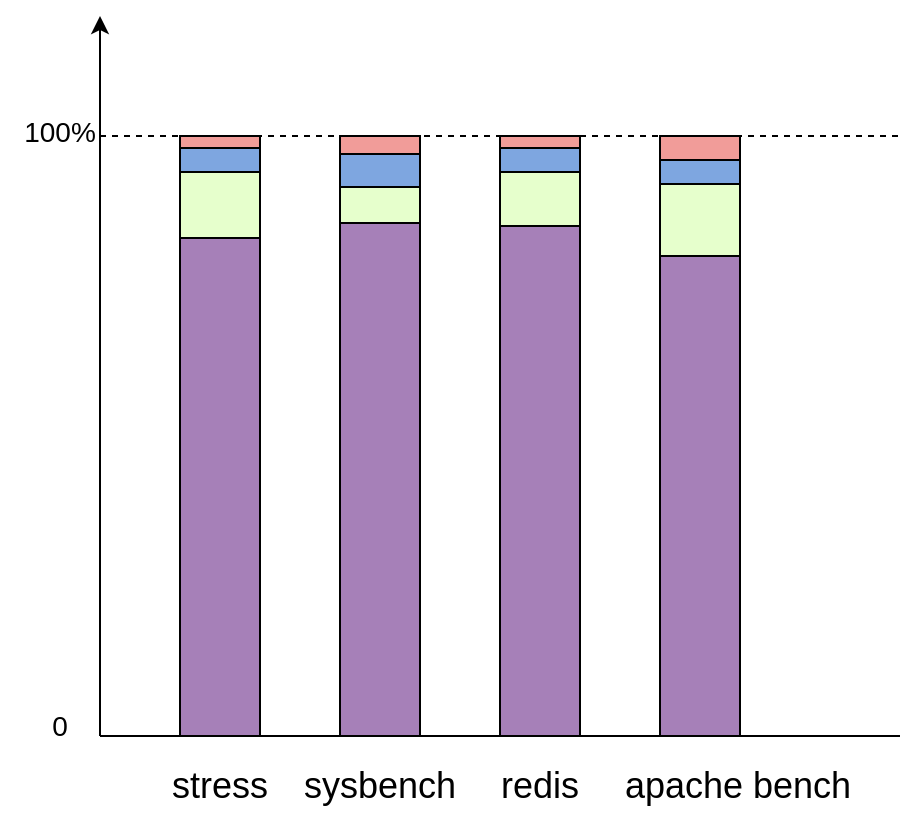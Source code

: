 <mxfile version="18.1.3" type="github">
  <diagram id="1aKr8FkeWFeVxyVzwFZU" name="Page-1">
    <mxGraphModel dx="1038" dy="579" grid="1" gridSize="10" guides="1" tooltips="1" connect="1" arrows="1" fold="1" page="1" pageScale="1" pageWidth="827" pageHeight="1169" math="0" shadow="0">
      <root>
        <mxCell id="0" />
        <mxCell id="1" parent="0" />
        <mxCell id="svCLZ-7mLVRAdpEUhrlE-1" value="" style="endArrow=classic;html=1;rounded=0;" edge="1" parent="1">
          <mxGeometry width="50" height="50" relative="1" as="geometry">
            <mxPoint x="160" y="400" as="sourcePoint" />
            <mxPoint x="160" y="40" as="targetPoint" />
          </mxGeometry>
        </mxCell>
        <mxCell id="svCLZ-7mLVRAdpEUhrlE-2" value="" style="endArrow=none;html=1;rounded=0;" edge="1" parent="1">
          <mxGeometry width="50" height="50" relative="1" as="geometry">
            <mxPoint x="160" y="400" as="sourcePoint" />
            <mxPoint x="560" y="400" as="targetPoint" />
          </mxGeometry>
        </mxCell>
        <mxCell id="svCLZ-7mLVRAdpEUhrlE-3" value="" style="endArrow=none;dashed=1;html=1;rounded=0;" edge="1" parent="1">
          <mxGeometry width="50" height="50" relative="1" as="geometry">
            <mxPoint x="160" y="100" as="sourcePoint" />
            <mxPoint x="560" y="100" as="targetPoint" />
          </mxGeometry>
        </mxCell>
        <mxCell id="svCLZ-7mLVRAdpEUhrlE-4" value="" style="rounded=0;whiteSpace=wrap;html=1;fillColor=#A680B8;" vertex="1" parent="1">
          <mxGeometry x="200" y="151" width="40" height="249" as="geometry" />
        </mxCell>
        <mxCell id="svCLZ-7mLVRAdpEUhrlE-5" value="" style="rounded=0;whiteSpace=wrap;html=1;fillColor=#A680B8;" vertex="1" parent="1">
          <mxGeometry x="280" y="139" width="40" height="261" as="geometry" />
        </mxCell>
        <mxCell id="svCLZ-7mLVRAdpEUhrlE-6" value="&lt;font style=&quot;font-size: 18px;&quot;&gt;stress&lt;/font&gt;" style="text;html=1;strokeColor=none;fillColor=none;align=center;verticalAlign=middle;whiteSpace=wrap;rounded=0;" vertex="1" parent="1">
          <mxGeometry x="190" y="410" width="60" height="30" as="geometry" />
        </mxCell>
        <mxCell id="svCLZ-7mLVRAdpEUhrlE-7" value="" style="rounded=0;whiteSpace=wrap;html=1;fontSize=18;fillColor=#E6FFCC;" vertex="1" parent="1">
          <mxGeometry x="200" y="118" width="40" height="33" as="geometry" />
        </mxCell>
        <mxCell id="svCLZ-7mLVRAdpEUhrlE-8" value="" style="rounded=0;whiteSpace=wrap;html=1;fontSize=18;fillColor=#7EA6E0;" vertex="1" parent="1">
          <mxGeometry x="200" y="106" width="40" height="12" as="geometry" />
        </mxCell>
        <mxCell id="svCLZ-7mLVRAdpEUhrlE-9" value="" style="rounded=0;whiteSpace=wrap;html=1;fontSize=18;fillColor=#F19C99;" vertex="1" parent="1">
          <mxGeometry x="200" y="100" width="40" height="6" as="geometry" />
        </mxCell>
        <mxCell id="svCLZ-7mLVRAdpEUhrlE-11" value="sysbench" style="text;html=1;strokeColor=none;fillColor=none;align=center;verticalAlign=middle;whiteSpace=wrap;rounded=0;fontSize=18;" vertex="1" parent="1">
          <mxGeometry x="270" y="410" width="60" height="30" as="geometry" />
        </mxCell>
        <mxCell id="svCLZ-7mLVRAdpEUhrlE-12" value="" style="rounded=0;whiteSpace=wrap;html=1;fontSize=18;fillColor=#7EA6E0;" vertex="1" parent="1">
          <mxGeometry x="280" y="109" width="40" height="18" as="geometry" />
        </mxCell>
        <mxCell id="svCLZ-7mLVRAdpEUhrlE-13" value="" style="rounded=0;whiteSpace=wrap;html=1;fontSize=18;fillColor=#E6FFCC;" vertex="1" parent="1">
          <mxGeometry x="280" y="125.5" width="40" height="18" as="geometry" />
        </mxCell>
        <mxCell id="svCLZ-7mLVRAdpEUhrlE-15" value="" style="rounded=0;whiteSpace=wrap;html=1;fontSize=18;fillColor=#F19C99;" vertex="1" parent="1">
          <mxGeometry x="280" y="100" width="40" height="9" as="geometry" />
        </mxCell>
        <mxCell id="svCLZ-7mLVRAdpEUhrlE-16" value="" style="rounded=0;whiteSpace=wrap;html=1;fontSize=18;fillColor=#A680B8;" vertex="1" parent="1">
          <mxGeometry x="360" y="145" width="40" height="255" as="geometry" />
        </mxCell>
        <mxCell id="svCLZ-7mLVRAdpEUhrlE-17" value="" style="rounded=0;whiteSpace=wrap;html=1;fontSize=18;fillColor=#E6FFCC;" vertex="1" parent="1">
          <mxGeometry x="360" y="118" width="40" height="27" as="geometry" />
        </mxCell>
        <mxCell id="svCLZ-7mLVRAdpEUhrlE-18" value="" style="rounded=0;whiteSpace=wrap;html=1;fontSize=18;fillColor=#7EA6E0;" vertex="1" parent="1">
          <mxGeometry x="360" y="106" width="40" height="12" as="geometry" />
        </mxCell>
        <mxCell id="svCLZ-7mLVRAdpEUhrlE-19" value="" style="rounded=0;whiteSpace=wrap;html=1;fontSize=18;fillColor=#F19C99;" vertex="1" parent="1">
          <mxGeometry x="360" y="100" width="40" height="6" as="geometry" />
        </mxCell>
        <mxCell id="svCLZ-7mLVRAdpEUhrlE-22" value="" style="rounded=0;whiteSpace=wrap;html=1;fontSize=18;fillColor=#A680B8;" vertex="1" parent="1">
          <mxGeometry x="440" y="160" width="40" height="240" as="geometry" />
        </mxCell>
        <mxCell id="svCLZ-7mLVRAdpEUhrlE-24" value="" style="rounded=0;whiteSpace=wrap;html=1;fontSize=18;fillColor=#E6FFCC;" vertex="1" parent="1">
          <mxGeometry x="440" y="124" width="40" height="36" as="geometry" />
        </mxCell>
        <mxCell id="svCLZ-7mLVRAdpEUhrlE-25" value="" style="rounded=0;whiteSpace=wrap;html=1;fontSize=18;fillColor=#7EA6E0;" vertex="1" parent="1">
          <mxGeometry x="440" y="112" width="40" height="12" as="geometry" />
        </mxCell>
        <mxCell id="svCLZ-7mLVRAdpEUhrlE-26" value="" style="rounded=0;whiteSpace=wrap;html=1;fontSize=18;fillColor=#F19C99;" vertex="1" parent="1">
          <mxGeometry x="440" y="100" width="40" height="12" as="geometry" />
        </mxCell>
        <mxCell id="svCLZ-7mLVRAdpEUhrlE-27" value="redis" style="text;html=1;strokeColor=none;fillColor=none;align=center;verticalAlign=middle;whiteSpace=wrap;rounded=0;fontSize=18;" vertex="1" parent="1">
          <mxGeometry x="350" y="410" width="60" height="30" as="geometry" />
        </mxCell>
        <mxCell id="svCLZ-7mLVRAdpEUhrlE-28" value="apache bench" style="text;html=1;strokeColor=none;fillColor=none;align=center;verticalAlign=middle;whiteSpace=wrap;rounded=0;fontSize=18;" vertex="1" parent="1">
          <mxGeometry x="414" y="410" width="130" height="30" as="geometry" />
        </mxCell>
        <mxCell id="svCLZ-7mLVRAdpEUhrlE-29" value="&lt;font style=&quot;font-size: 14px;&quot;&gt;100%&lt;/font&gt;" style="text;html=1;strokeColor=none;fillColor=none;align=center;verticalAlign=middle;whiteSpace=wrap;rounded=0;fontSize=18;" vertex="1" parent="1">
          <mxGeometry x="110" y="82" width="60" height="30" as="geometry" />
        </mxCell>
        <mxCell id="svCLZ-7mLVRAdpEUhrlE-30" value="0" style="text;html=1;strokeColor=none;fillColor=none;align=center;verticalAlign=middle;whiteSpace=wrap;rounded=0;fontSize=14;" vertex="1" parent="1">
          <mxGeometry x="110" y="380" width="60" height="30" as="geometry" />
        </mxCell>
      </root>
    </mxGraphModel>
  </diagram>
</mxfile>
